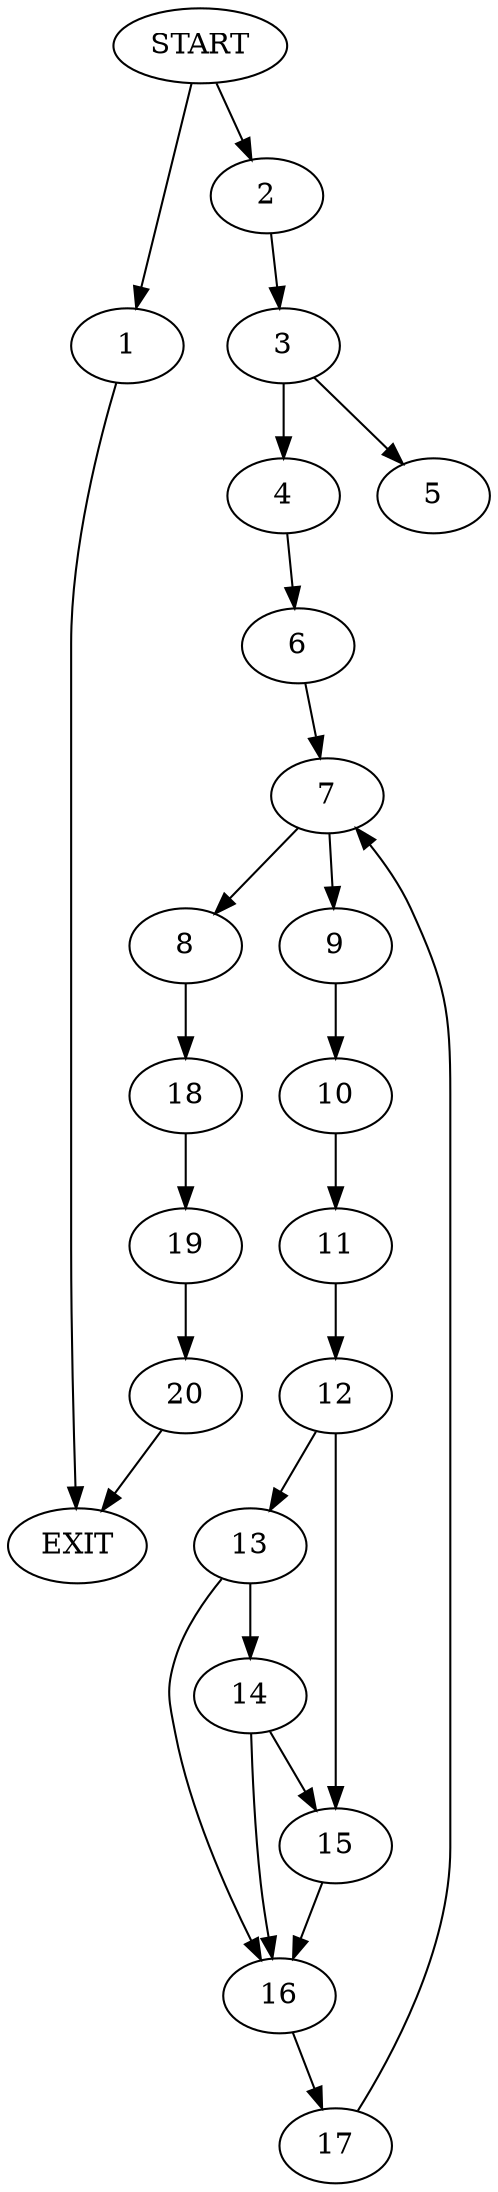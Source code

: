digraph { 
0 [label="START"];
1;
2;
3;
4;
5;
6;
7;
8;
9;
10;
11;
12;
13;
14;
15;
16;
17;
18;
19;
20;
21[label="EXIT"];
0 -> 1;
0 -> 2;
1 -> 21;
2 -> 3;
3 -> 4;
3 -> 5;
4 -> 6;
6 -> 7;
7 -> 9;
7 -> 8;
8 -> 18;
9 -> 10;
10 -> 11;
11 -> 12;
12 -> 15;
12 -> 13;
13 -> 14;
13 -> 16;
14 -> 15;
14 -> 16;
15 -> 16;
16 -> 17;
17 -> 7;
18 -> 19;
19 -> 20;
20 -> 21;
}